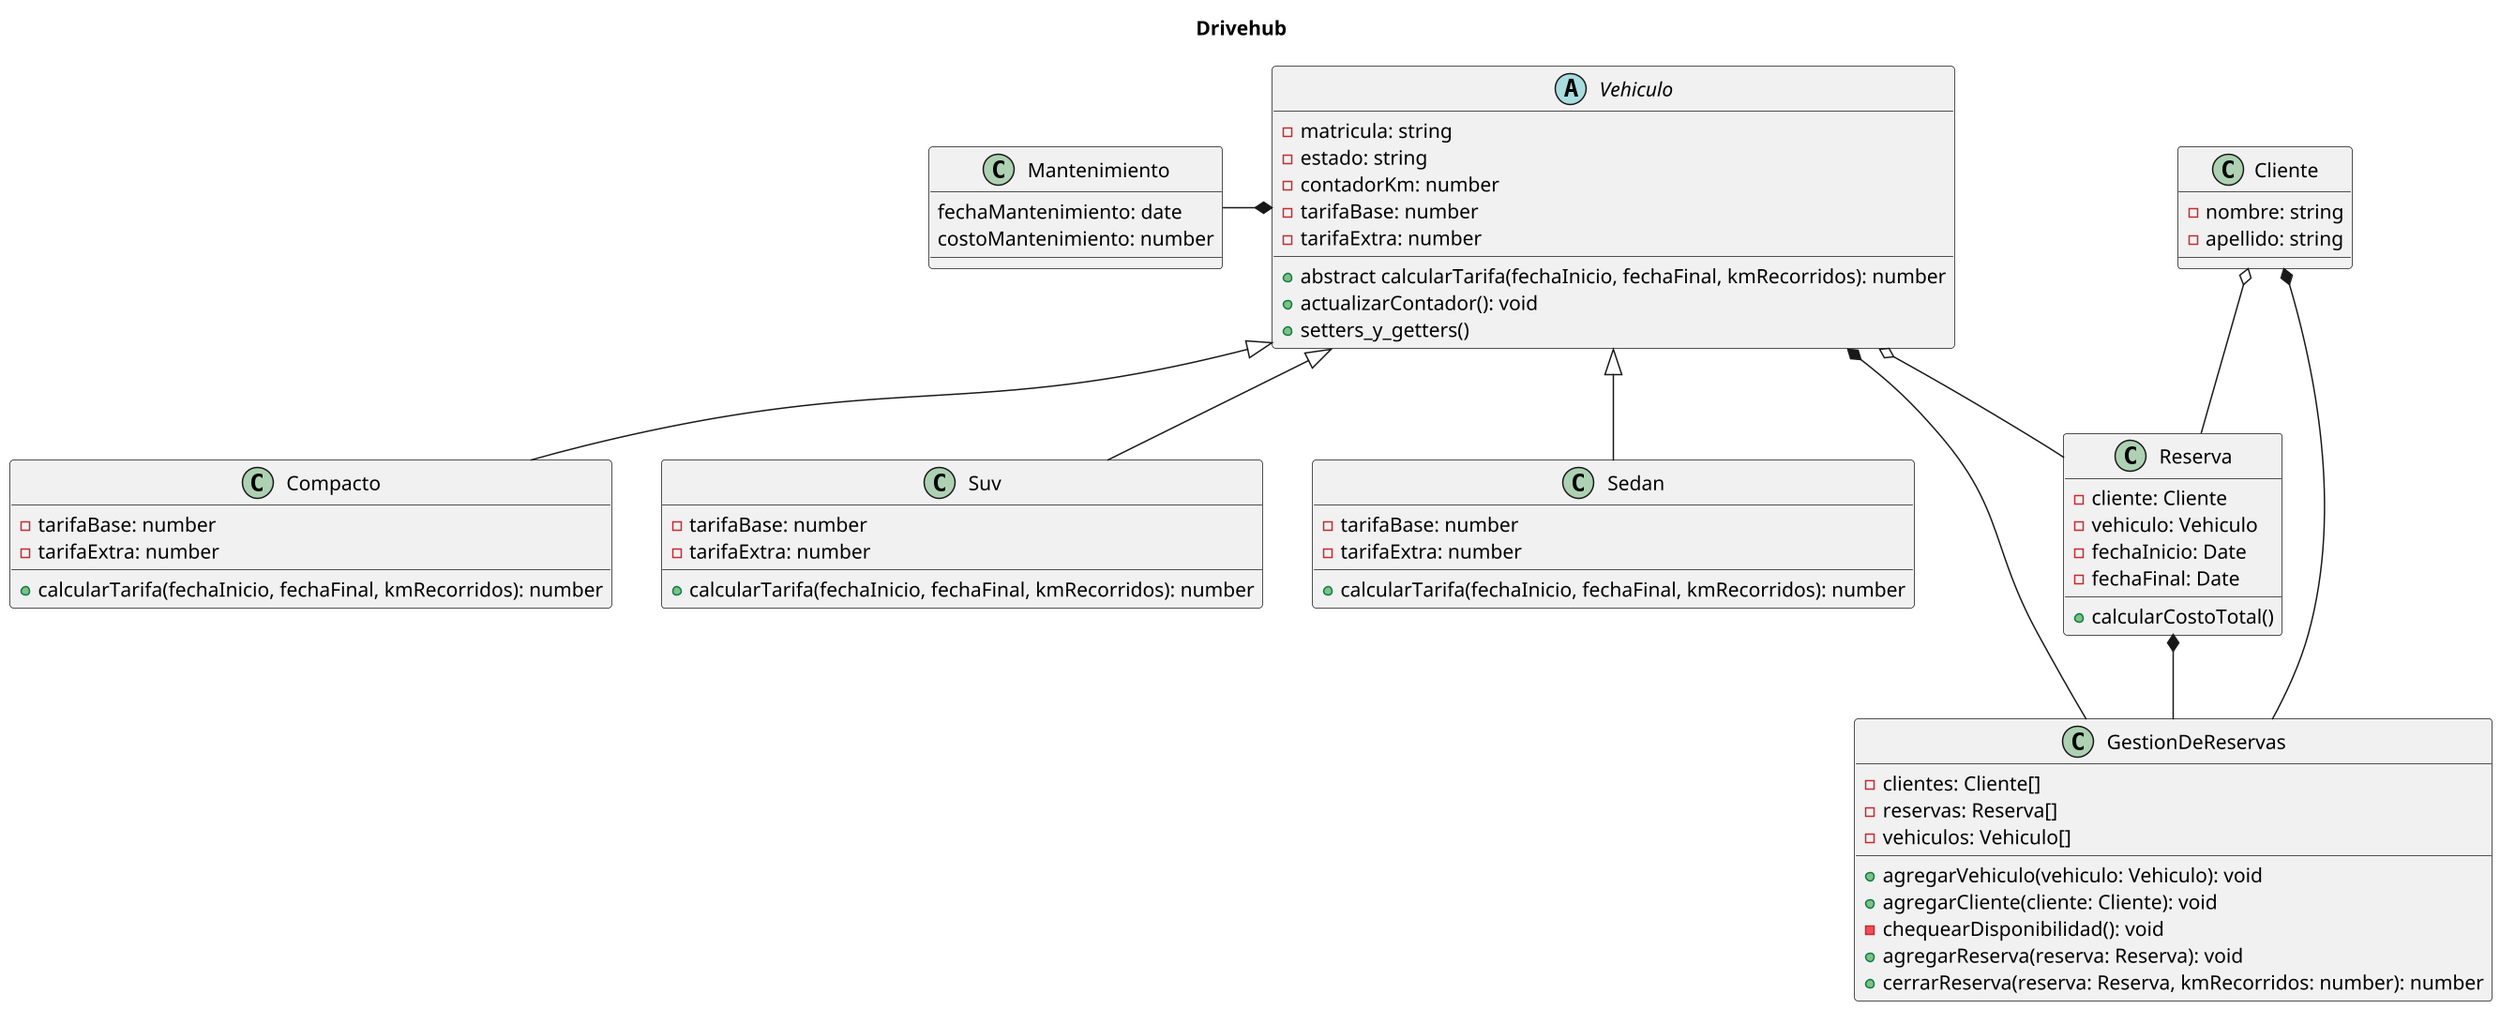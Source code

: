 @startuml TP

title "Drivehub"
scale 1.5


 abstract class Vehiculo{
    -matricula: string
    -estado: string
    -contadorKm: number
    -tarifaBase: number
    -tarifaExtra: number

    + abstract calcularTarifa(fechaInicio, fechaFinal, kmRecorridos): number
    + actualizarContador(): void
    + setters_y_getters()
 }

 class Compacto{
    -tarifaBase: number
    -tarifaExtra: number

    + calcularTarifa(fechaInicio, fechaFinal, kmRecorridos): number
 }

 class Suv{
    -tarifaBase: number
    -tarifaExtra: number

    + calcularTarifa(fechaInicio, fechaFinal, kmRecorridos): number
 }

 class Sedan{
    -tarifaBase: number
    -tarifaExtra: number

    + calcularTarifa(fechaInicio, fechaFinal, kmRecorridos): number
 }

 class Reserva{
    -cliente: Cliente
    -vehiculo: Vehiculo
    -fechaInicio: Date
    -fechaFinal: Date
    
    + calcularCostoTotal()
  }
 

 class Cliente{
    -nombre: string
    -apellido: string
 }

 class GestionDeReservas{
    -clientes: Cliente[]
    -reservas: Reserva[]
    -vehiculos: Vehiculo[]

    +agregarVehiculo(vehiculo: Vehiculo): void
    +agregarCliente(cliente: Cliente): void
    -chequearDisponibilidad(): void
    +agregarReserva(reserva: Reserva): void
    +cerrarReserva(reserva: Reserva, kmRecorridos: number): number
 }

 class Mantenimiento{
    fechaMantenimiento: date
    costoMantenimiento: number

 }

'relaciones

Cliente *-- GestionDeReservas
Reserva *-- GestionDeReservas
Vehiculo *-- GestionDeReservas

Vehiculo <|-- Compacto
Vehiculo <|-- Sedan
Vehiculo <|-- Suv

Cliente o-- Reserva

Vehiculo o-- Reserva
Vehiculo *--l Mantenimiento



@enduml